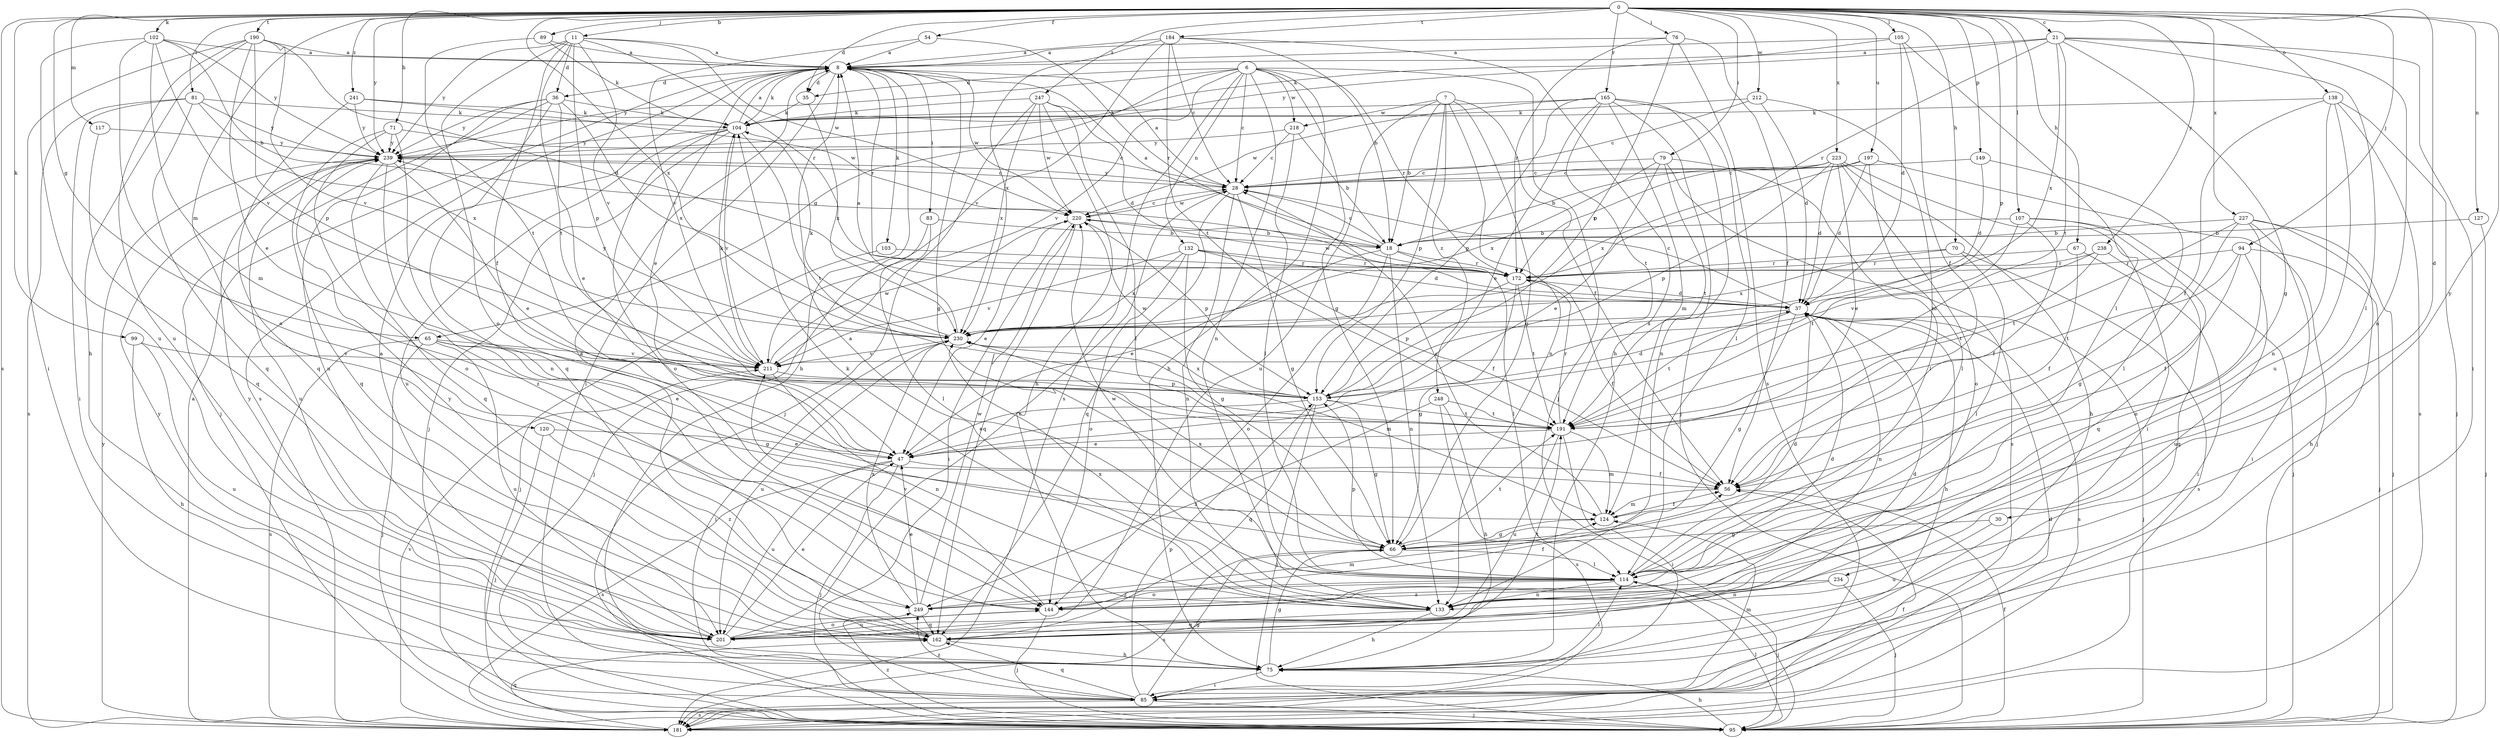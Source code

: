 strict digraph  {
0;
6;
7;
8;
11;
18;
21;
28;
30;
35;
36;
37;
47;
54;
56;
65;
66;
67;
70;
71;
75;
76;
79;
81;
83;
85;
89;
94;
95;
99;
102;
103;
104;
105;
107;
114;
117;
120;
124;
127;
132;
133;
138;
144;
149;
153;
162;
165;
172;
181;
184;
190;
191;
197;
201;
211;
212;
218;
220;
223;
227;
230;
234;
238;
239;
241;
247;
248;
249;
0 -> 11  [label=b];
0 -> 21  [label=c];
0 -> 30  [label=d];
0 -> 35  [label=d];
0 -> 54  [label=f];
0 -> 65  [label=g];
0 -> 67  [label=h];
0 -> 70  [label=h];
0 -> 71  [label=h];
0 -> 76  [label=i];
0 -> 79  [label=i];
0 -> 81  [label=i];
0 -> 89  [label=j];
0 -> 94  [label=j];
0 -> 99  [label=k];
0 -> 102  [label=k];
0 -> 105  [label=l];
0 -> 107  [label=l];
0 -> 117  [label=m];
0 -> 120  [label=m];
0 -> 127  [label=n];
0 -> 138  [label=o];
0 -> 149  [label=p];
0 -> 153  [label=p];
0 -> 165  [label=r];
0 -> 181  [label=s];
0 -> 184  [label=t];
0 -> 190  [label=t];
0 -> 197  [label=u];
0 -> 212  [label=w];
0 -> 223  [label=x];
0 -> 227  [label=x];
0 -> 230  [label=x];
0 -> 234  [label=y];
0 -> 238  [label=y];
0 -> 239  [label=y];
0 -> 241  [label=z];
0 -> 247  [label=z];
6 -> 28  [label=c];
6 -> 35  [label=d];
6 -> 65  [label=g];
6 -> 66  [label=g];
6 -> 75  [label=h];
6 -> 95  [label=j];
6 -> 132  [label=n];
6 -> 133  [label=n];
6 -> 172  [label=r];
6 -> 181  [label=s];
6 -> 211  [label=v];
6 -> 218  [label=w];
6 -> 239  [label=y];
7 -> 18  [label=b];
7 -> 56  [label=f];
7 -> 66  [label=g];
7 -> 133  [label=n];
7 -> 153  [label=p];
7 -> 201  [label=u];
7 -> 218  [label=w];
7 -> 248  [label=z];
8 -> 35  [label=d];
8 -> 36  [label=d];
8 -> 47  [label=e];
8 -> 66  [label=g];
8 -> 75  [label=h];
8 -> 83  [label=i];
8 -> 85  [label=i];
8 -> 103  [label=k];
8 -> 104  [label=k];
8 -> 172  [label=r];
8 -> 181  [label=s];
8 -> 220  [label=w];
11 -> 8  [label=a];
11 -> 36  [label=d];
11 -> 56  [label=f];
11 -> 144  [label=o];
11 -> 153  [label=p];
11 -> 172  [label=r];
11 -> 191  [label=t];
11 -> 211  [label=v];
11 -> 220  [label=w];
11 -> 239  [label=y];
18 -> 8  [label=a];
18 -> 28  [label=c];
18 -> 47  [label=e];
18 -> 114  [label=l];
18 -> 133  [label=n];
18 -> 144  [label=o];
18 -> 172  [label=r];
21 -> 8  [label=a];
21 -> 66  [label=g];
21 -> 85  [label=i];
21 -> 104  [label=k];
21 -> 114  [label=l];
21 -> 133  [label=n];
21 -> 172  [label=r];
21 -> 191  [label=t];
21 -> 230  [label=x];
28 -> 8  [label=a];
28 -> 66  [label=g];
28 -> 133  [label=n];
28 -> 162  [label=q];
28 -> 220  [label=w];
28 -> 239  [label=y];
30 -> 66  [label=g];
30 -> 201  [label=u];
35 -> 104  [label=k];
35 -> 230  [label=x];
36 -> 47  [label=e];
36 -> 95  [label=j];
36 -> 104  [label=k];
36 -> 162  [label=q];
36 -> 201  [label=u];
36 -> 230  [label=x];
36 -> 239  [label=y];
37 -> 28  [label=c];
37 -> 66  [label=g];
37 -> 75  [label=h];
37 -> 95  [label=j];
37 -> 133  [label=n];
37 -> 181  [label=s];
37 -> 191  [label=t];
37 -> 230  [label=x];
47 -> 56  [label=f];
47 -> 95  [label=j];
47 -> 181  [label=s];
47 -> 201  [label=u];
54 -> 8  [label=a];
54 -> 172  [label=r];
54 -> 211  [label=v];
56 -> 124  [label=m];
65 -> 47  [label=e];
65 -> 66  [label=g];
65 -> 95  [label=j];
65 -> 181  [label=s];
65 -> 201  [label=u];
65 -> 211  [label=v];
66 -> 114  [label=l];
66 -> 181  [label=s];
66 -> 191  [label=t];
66 -> 230  [label=x];
67 -> 56  [label=f];
67 -> 85  [label=i];
67 -> 172  [label=r];
70 -> 114  [label=l];
70 -> 172  [label=r];
70 -> 181  [label=s];
70 -> 230  [label=x];
71 -> 28  [label=c];
71 -> 133  [label=n];
71 -> 144  [label=o];
71 -> 162  [label=q];
71 -> 239  [label=y];
75 -> 66  [label=g];
75 -> 85  [label=i];
75 -> 114  [label=l];
75 -> 239  [label=y];
76 -> 8  [label=a];
76 -> 56  [label=f];
76 -> 153  [label=p];
76 -> 172  [label=r];
76 -> 181  [label=s];
79 -> 28  [label=c];
79 -> 47  [label=e];
79 -> 114  [label=l];
79 -> 181  [label=s];
79 -> 191  [label=t];
79 -> 230  [label=x];
81 -> 85  [label=i];
81 -> 104  [label=k];
81 -> 162  [label=q];
81 -> 181  [label=s];
81 -> 230  [label=x];
81 -> 239  [label=y];
83 -> 18  [label=b];
83 -> 95  [label=j];
83 -> 114  [label=l];
85 -> 66  [label=g];
85 -> 95  [label=j];
85 -> 124  [label=m];
85 -> 153  [label=p];
85 -> 162  [label=q];
85 -> 181  [label=s];
85 -> 249  [label=z];
89 -> 8  [label=a];
89 -> 104  [label=k];
89 -> 191  [label=t];
94 -> 56  [label=f];
94 -> 95  [label=j];
94 -> 172  [label=r];
94 -> 191  [label=t];
94 -> 201  [label=u];
95 -> 56  [label=f];
95 -> 75  [label=h];
95 -> 114  [label=l];
95 -> 249  [label=z];
99 -> 75  [label=h];
99 -> 201  [label=u];
99 -> 211  [label=v];
102 -> 8  [label=a];
102 -> 18  [label=b];
102 -> 124  [label=m];
102 -> 144  [label=o];
102 -> 201  [label=u];
102 -> 211  [label=v];
102 -> 239  [label=y];
103 -> 95  [label=j];
103 -> 172  [label=r];
104 -> 8  [label=a];
104 -> 95  [label=j];
104 -> 144  [label=o];
104 -> 191  [label=t];
104 -> 201  [label=u];
104 -> 211  [label=v];
104 -> 239  [label=y];
105 -> 8  [label=a];
105 -> 37  [label=d];
105 -> 56  [label=f];
105 -> 114  [label=l];
105 -> 239  [label=y];
107 -> 18  [label=b];
107 -> 56  [label=f];
107 -> 95  [label=j];
107 -> 162  [label=q];
107 -> 191  [label=t];
114 -> 37  [label=d];
114 -> 95  [label=j];
114 -> 133  [label=n];
114 -> 144  [label=o];
114 -> 153  [label=p];
114 -> 220  [label=w];
114 -> 249  [label=z];
117 -> 162  [label=q];
117 -> 239  [label=y];
120 -> 47  [label=e];
120 -> 95  [label=j];
120 -> 249  [label=z];
124 -> 28  [label=c];
124 -> 56  [label=f];
124 -> 66  [label=g];
127 -> 18  [label=b];
127 -> 95  [label=j];
132 -> 37  [label=d];
132 -> 56  [label=f];
132 -> 66  [label=g];
132 -> 144  [label=o];
132 -> 172  [label=r];
132 -> 211  [label=v];
132 -> 230  [label=x];
133 -> 8  [label=a];
133 -> 75  [label=h];
133 -> 104  [label=k];
133 -> 162  [label=q];
133 -> 230  [label=x];
138 -> 56  [label=f];
138 -> 95  [label=j];
138 -> 104  [label=k];
138 -> 133  [label=n];
138 -> 181  [label=s];
138 -> 201  [label=u];
144 -> 37  [label=d];
144 -> 56  [label=f];
144 -> 95  [label=j];
144 -> 201  [label=u];
144 -> 211  [label=v];
149 -> 28  [label=c];
149 -> 37  [label=d];
149 -> 114  [label=l];
153 -> 37  [label=d];
153 -> 47  [label=e];
153 -> 66  [label=g];
153 -> 95  [label=j];
153 -> 162  [label=q];
153 -> 191  [label=t];
153 -> 220  [label=w];
153 -> 230  [label=x];
162 -> 8  [label=a];
162 -> 37  [label=d];
162 -> 75  [label=h];
162 -> 191  [label=t];
162 -> 239  [label=y];
165 -> 47  [label=e];
165 -> 95  [label=j];
165 -> 104  [label=k];
165 -> 114  [label=l];
165 -> 124  [label=m];
165 -> 133  [label=n];
165 -> 153  [label=p];
165 -> 191  [label=t];
165 -> 220  [label=w];
172 -> 37  [label=d];
172 -> 56  [label=f];
172 -> 66  [label=g];
172 -> 153  [label=p];
172 -> 191  [label=t];
172 -> 220  [label=w];
181 -> 8  [label=a];
181 -> 37  [label=d];
181 -> 56  [label=f];
181 -> 162  [label=q];
181 -> 211  [label=v];
181 -> 239  [label=y];
184 -> 8  [label=a];
184 -> 18  [label=b];
184 -> 28  [label=c];
184 -> 75  [label=h];
184 -> 191  [label=t];
184 -> 211  [label=v];
184 -> 230  [label=x];
190 -> 8  [label=a];
190 -> 37  [label=d];
190 -> 47  [label=e];
190 -> 75  [label=h];
190 -> 85  [label=i];
190 -> 153  [label=p];
190 -> 201  [label=u];
190 -> 211  [label=v];
191 -> 47  [label=e];
191 -> 85  [label=i];
191 -> 124  [label=m];
191 -> 172  [label=r];
191 -> 201  [label=u];
197 -> 28  [label=c];
197 -> 37  [label=d];
197 -> 95  [label=j];
197 -> 114  [label=l];
197 -> 230  [label=x];
201 -> 8  [label=a];
201 -> 28  [label=c];
201 -> 47  [label=e];
201 -> 144  [label=o];
201 -> 239  [label=y];
211 -> 104  [label=k];
211 -> 133  [label=n];
211 -> 153  [label=p];
211 -> 220  [label=w];
212 -> 28  [label=c];
212 -> 37  [label=d];
212 -> 104  [label=k];
212 -> 124  [label=m];
218 -> 18  [label=b];
218 -> 28  [label=c];
218 -> 114  [label=l];
218 -> 239  [label=y];
220 -> 18  [label=b];
220 -> 28  [label=c];
220 -> 47  [label=e];
220 -> 85  [label=i];
220 -> 153  [label=p];
220 -> 162  [label=q];
223 -> 18  [label=b];
223 -> 28  [label=c];
223 -> 37  [label=d];
223 -> 47  [label=e];
223 -> 75  [label=h];
223 -> 85  [label=i];
223 -> 144  [label=o];
223 -> 153  [label=p];
223 -> 172  [label=r];
227 -> 18  [label=b];
227 -> 66  [label=g];
227 -> 75  [label=h];
227 -> 85  [label=i];
227 -> 95  [label=j];
227 -> 144  [label=o];
227 -> 191  [label=t];
230 -> 8  [label=a];
230 -> 85  [label=i];
230 -> 104  [label=k];
230 -> 124  [label=m];
230 -> 201  [label=u];
230 -> 211  [label=v];
230 -> 239  [label=y];
234 -> 95  [label=j];
234 -> 133  [label=n];
234 -> 249  [label=z];
238 -> 162  [label=q];
238 -> 172  [label=r];
238 -> 191  [label=t];
238 -> 211  [label=v];
239 -> 28  [label=c];
239 -> 47  [label=e];
239 -> 162  [label=q];
239 -> 201  [label=u];
239 -> 249  [label=z];
241 -> 104  [label=k];
241 -> 162  [label=q];
241 -> 220  [label=w];
241 -> 239  [label=y];
247 -> 37  [label=d];
247 -> 75  [label=h];
247 -> 95  [label=j];
247 -> 104  [label=k];
247 -> 114  [label=l];
247 -> 220  [label=w];
247 -> 230  [label=x];
248 -> 75  [label=h];
248 -> 181  [label=s];
248 -> 191  [label=t];
248 -> 249  [label=z];
249 -> 47  [label=e];
249 -> 124  [label=m];
249 -> 162  [label=q];
249 -> 220  [label=w];
249 -> 230  [label=x];
}

